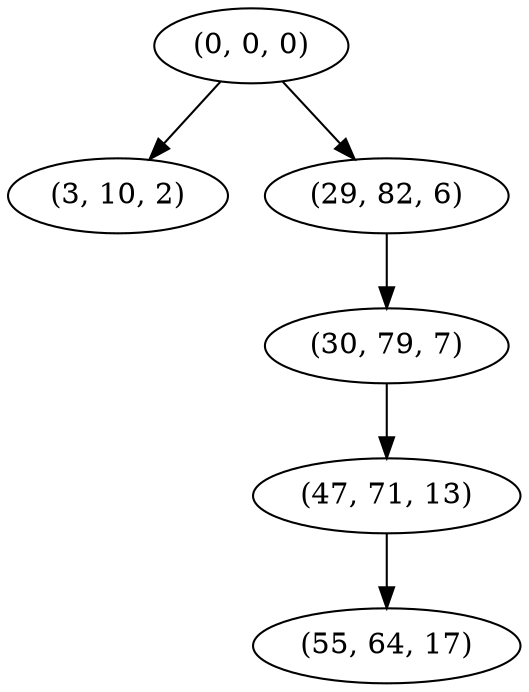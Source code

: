 digraph tree {
    "(0, 0, 0)";
    "(3, 10, 2)";
    "(29, 82, 6)";
    "(30, 79, 7)";
    "(47, 71, 13)";
    "(55, 64, 17)";
    "(0, 0, 0)" -> "(3, 10, 2)";
    "(0, 0, 0)" -> "(29, 82, 6)";
    "(29, 82, 6)" -> "(30, 79, 7)";
    "(30, 79, 7)" -> "(47, 71, 13)";
    "(47, 71, 13)" -> "(55, 64, 17)";
}
